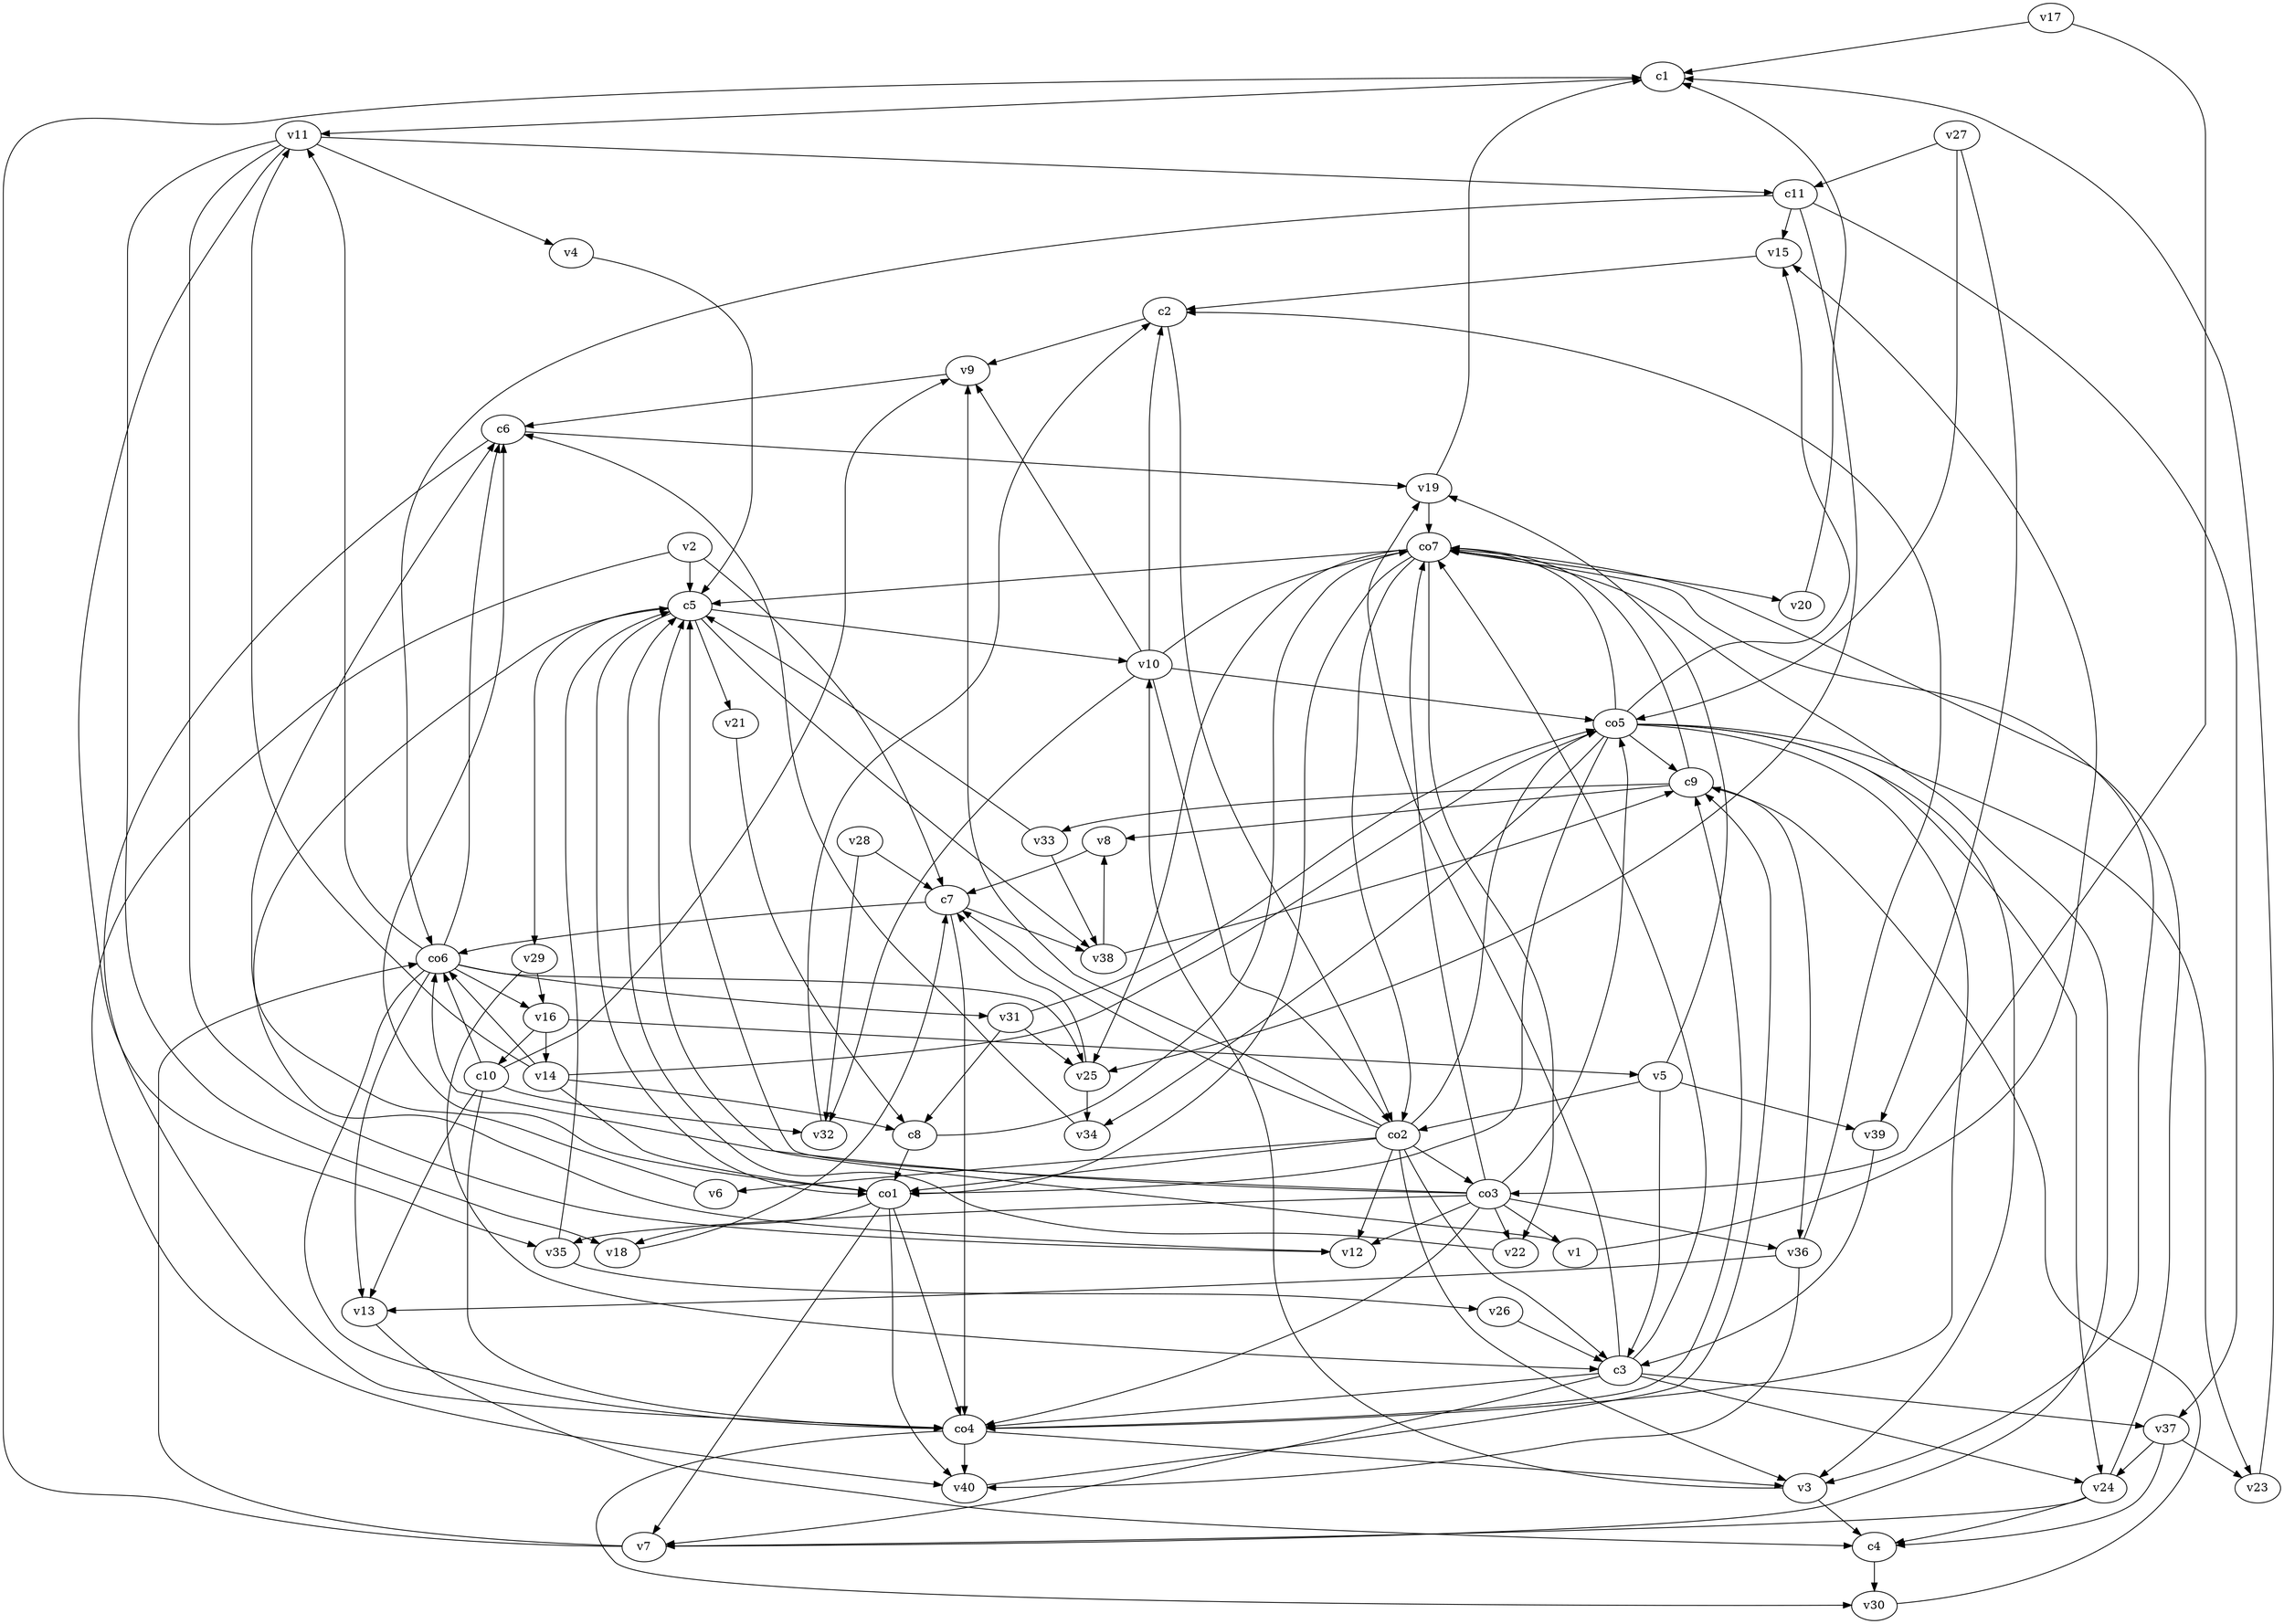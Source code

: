 strict digraph  {
c1;
c2;
c3;
c4;
c5;
c6;
c7;
c8;
c9;
c10;
c11;
v1;
v2;
v3;
v4;
v5;
v6;
v7;
v8;
v9;
v10;
v11;
v12;
v13;
v14;
v15;
v16;
v17;
v18;
v19;
v20;
v21;
v22;
v23;
v24;
v25;
v26;
v27;
v28;
v29;
v30;
v31;
v32;
v33;
v34;
v35;
v36;
v37;
v38;
v39;
v40;
co1;
co2;
co3;
co4;
co5;
co6;
co7;
c1 -> v11  [weight=1];
c2 -> co2  [weight=1];
c2 -> v9  [weight=1];
c3 -> v24  [weight=1];
c3 -> v19  [weight=1];
c3 -> v37  [weight=1];
c3 -> co7  [weight=1];
c3 -> co4  [weight=1];
c3 -> v7  [weight=1];
c4 -> v30  [weight=1];
c5 -> v38  [weight=1];
c5 -> v29  [weight=1];
c5 -> v10  [weight=1];
c5 -> v21  [weight=1];
c5 -> co1  [weight=1];
c6 -> v19  [weight=1];
c6 -> co4  [weight=1];
c7 -> co6  [weight=1];
c7 -> v38  [weight=1];
c7 -> co4  [weight=1];
c8 -> co1  [weight=1];
c8 -> co7  [weight=1];
c9 -> v8  [weight=1];
c9 -> co7  [weight=1];
c9 -> v36  [weight=1];
c9 -> v33  [weight=1];
c10 -> v9  [weight=1];
c10 -> co4  [weight=1];
c10 -> co6  [weight=1];
c10 -> v32  [weight=1];
c10 -> v13  [weight=1];
c11 -> v37  [weight=1];
c11 -> v25  [weight=1];
c11 -> v15  [weight=1];
c11 -> co6  [weight=1];
v1 -> c5  [weight=1];
v1 -> v15  [weight=1];
v2 -> c7  [weight=1];
v2 -> c5  [weight=1];
v2 -> v40  [weight=1];
v3 -> c4  [weight=1];
v3 -> v10  [weight=1];
v4 -> c5  [weight=1];
v5 -> c3  [weight=1];
v5 -> v19  [weight=1];
v5 -> co2  [weight=1];
v5 -> v39  [weight=1];
v6 -> c6  [weight=1];
v7 -> c1  [weight=1];
v7 -> co7  [weight=1];
v7 -> co6  [weight=1];
v8 -> c7  [weight=1];
v9 -> c6  [weight=1];
v10 -> c2  [weight=1];
v10 -> v32  [weight=1];
v10 -> co7  [weight=1];
v10 -> co2  [weight=1];
v10 -> co5  [weight=1];
v10 -> v9  [weight=1];
v11 -> c11  [weight=1];
v11 -> v35  [weight=1];
v11 -> v4  [weight=1];
v11 -> v18  [weight=1];
v11 -> v12  [weight=1];
v12 -> c5  [weight=1];
v13 -> c4  [weight=1];
v14 -> c8  [weight=1];
v14 -> v11  [weight=1];
v14 -> co6  [weight=1];
v14 -> co5  [weight=1];
v14 -> co1  [weight=1];
v15 -> c2  [weight=1];
v16 -> c10  [weight=1];
v16 -> v14  [weight=1];
v16 -> v5  [weight=1];
v17 -> c1  [weight=1];
v17 -> co3  [weight=1];
v18 -> c7  [weight=1];
v19 -> c1  [weight=1];
v19 -> co7  [weight=1];
v20 -> c1  [weight=1];
v21 -> c8  [weight=1];
v22 -> c5  [weight=1];
v23 -> c1  [weight=1];
v24 -> c4  [weight=1];
v24 -> co7  [weight=1];
v24 -> v7  [weight=1];
v25 -> c7  [weight=1];
v25 -> v34  [weight=1];
v26 -> c3  [weight=1];
v27 -> c11  [weight=1];
v27 -> v39  [weight=1];
v27 -> co5  [weight=1];
v28 -> c7  [weight=1];
v28 -> v32  [weight=1];
v29 -> c3  [weight=1];
v29 -> v16  [weight=1];
v30 -> c9  [weight=1];
v31 -> c8  [weight=1];
v31 -> co5  [weight=1];
v31 -> v25  [weight=1];
v32 -> c2  [weight=1];
v33 -> c5  [weight=1];
v33 -> v38  [weight=1];
v34 -> c6  [weight=1];
v35 -> c5  [weight=1];
v35 -> v26  [weight=1];
v36 -> c2  [weight=1];
v36 -> v13  [weight=1];
v36 -> v40  [weight=1];
v37 -> c4  [weight=1];
v37 -> v23  [weight=1];
v37 -> v24  [weight=1];
v38 -> c9  [weight=1];
v38 -> v8  [weight=1];
v39 -> c3  [weight=1];
v40 -> c9  [weight=1];
co1 -> c6  [weight=1];
co1 -> v7  [weight=1];
co1 -> co4  [weight=1];
co1 -> v40  [weight=1];
co1 -> v18  [weight=1];
co2 -> c3  [weight=1];
co2 -> c7  [weight=1];
co2 -> co1  [weight=1];
co2 -> v3  [weight=1];
co2 -> v6  [weight=1];
co2 -> v12  [weight=1];
co2 -> v9  [weight=1];
co2 -> co5  [weight=1];
co2 -> co3  [weight=1];
co3 -> c5  [weight=1];
co3 -> v1  [weight=1];
co3 -> v35  [weight=1];
co3 -> co4  [weight=1];
co3 -> co5  [weight=1];
co3 -> co6  [weight=1];
co3 -> v36  [weight=1];
co3 -> v12  [weight=1];
co3 -> co7  [weight=1];
co3 -> v22  [weight=1];
co4 -> c9  [weight=1];
co4 -> v3  [weight=1];
co4 -> v40  [weight=1];
co4 -> v30  [weight=1];
co5 -> c9  [weight=1];
co5 -> v24  [weight=1];
co5 -> co1  [weight=1];
co5 -> co4  [weight=1];
co5 -> v34  [weight=1];
co5 -> v3  [weight=1];
co5 -> co7  [weight=1];
co5 -> v15  [weight=1];
co5 -> v23  [weight=1];
co6 -> c6  [weight=1];
co6 -> v11  [weight=1];
co6 -> v16  [weight=1];
co6 -> v31  [weight=1];
co6 -> co4  [weight=1];
co6 -> v13  [weight=1];
co6 -> v25  [weight=1];
co7 -> c5  [weight=1];
co7 -> v25  [weight=1];
co7 -> co2  [weight=1];
co7 -> v22  [weight=1];
co7 -> v20  [weight=1];
co7 -> co1  [weight=1];
co7 -> v3  [weight=1];
}

